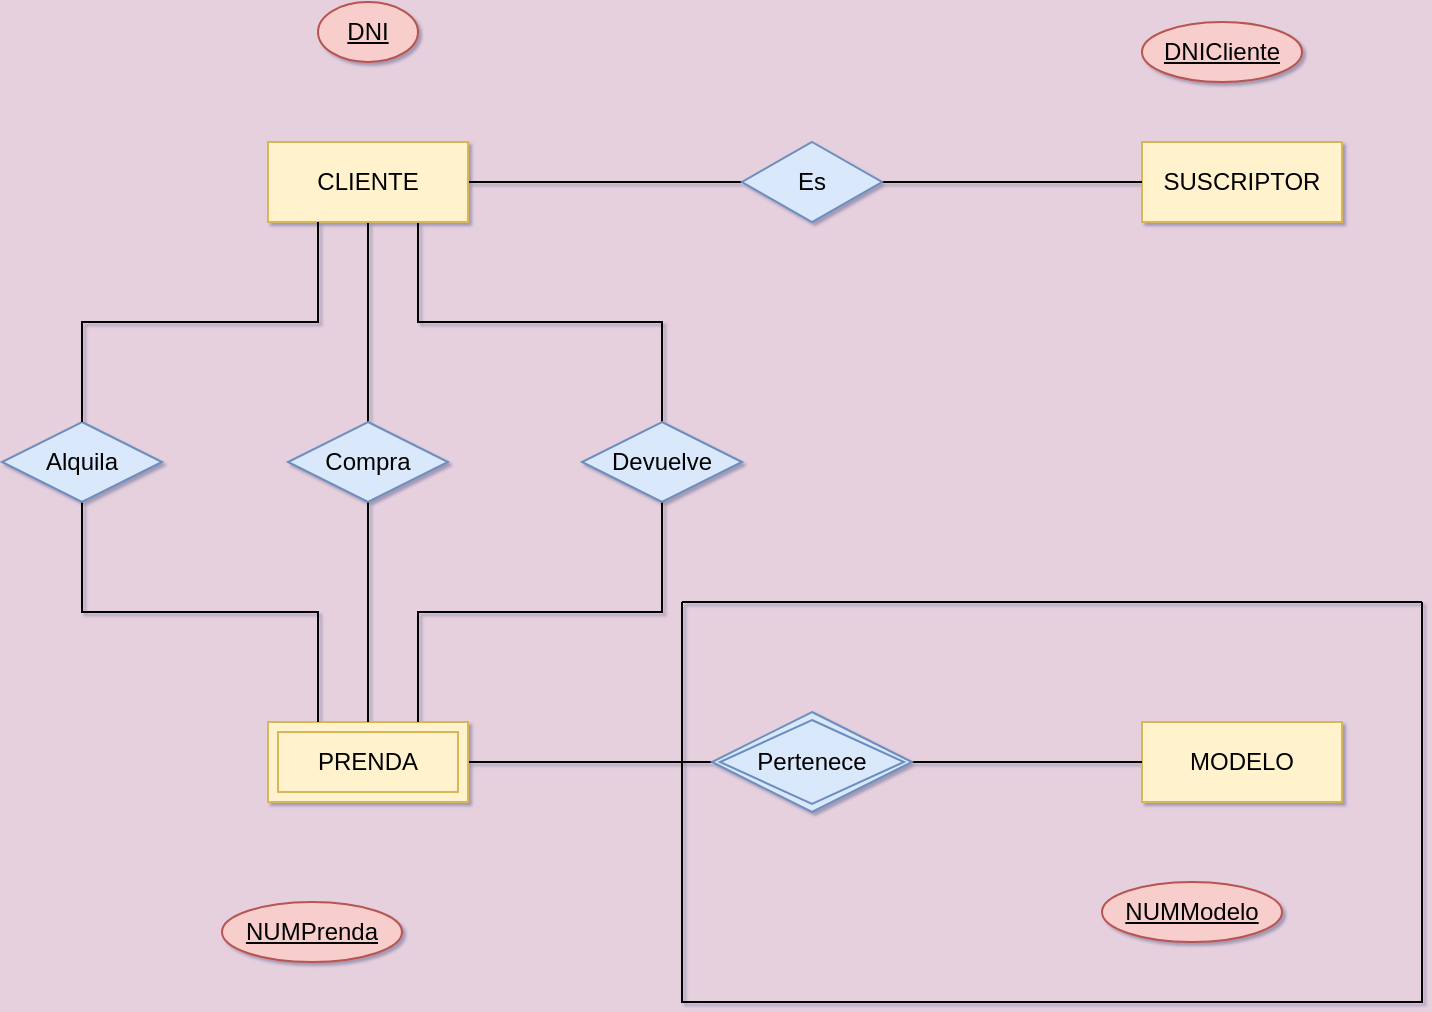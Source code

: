 <mxfile version="28.2.8">
  <diagram name="Página-1" id="UKWkic-vjHoeo6XT6p70">
    <mxGraphModel dx="1695" dy="1638" grid="1" gridSize="10" guides="1" tooltips="1" connect="1" arrows="1" fold="1" page="1" pageScale="1" pageWidth="827" pageHeight="1169" background="#E6D0DE" math="0" shadow="1">
      <root>
        <mxCell id="0" />
        <mxCell id="1" parent="0" />
        <mxCell id="vQLI_fdurjxUIvui72Ch-11" style="edgeStyle=orthogonalEdgeStyle;rounded=0;orthogonalLoop=1;jettySize=auto;html=1;exitX=1;exitY=0.5;exitDx=0;exitDy=0;entryX=0;entryY=0.5;entryDx=0;entryDy=0;endArrow=none;endFill=0;" edge="1" parent="1" source="vQLI_fdurjxUIvui72Ch-1" target="vQLI_fdurjxUIvui72Ch-7">
          <mxGeometry relative="1" as="geometry" />
        </mxCell>
        <mxCell id="vQLI_fdurjxUIvui72Ch-14" style="edgeStyle=orthogonalEdgeStyle;rounded=0;orthogonalLoop=1;jettySize=auto;html=1;exitX=0.5;exitY=1;exitDx=0;exitDy=0;entryX=0.5;entryY=0;entryDx=0;entryDy=0;endArrow=none;endFill=0;" edge="1" parent="1" source="vQLI_fdurjxUIvui72Ch-1" target="vQLI_fdurjxUIvui72Ch-9">
          <mxGeometry relative="1" as="geometry" />
        </mxCell>
        <mxCell id="vQLI_fdurjxUIvui72Ch-15" style="edgeStyle=orthogonalEdgeStyle;rounded=0;orthogonalLoop=1;jettySize=auto;html=1;exitX=0.75;exitY=1;exitDx=0;exitDy=0;endArrow=none;endFill=0;" edge="1" parent="1" source="vQLI_fdurjxUIvui72Ch-1" target="vQLI_fdurjxUIvui72Ch-10">
          <mxGeometry relative="1" as="geometry" />
        </mxCell>
        <mxCell id="vQLI_fdurjxUIvui72Ch-1" value="CLIENTE" style="whiteSpace=wrap;html=1;align=center;fillColor=#fff2cc;strokeColor=#d6b656;" vertex="1" parent="1">
          <mxGeometry x="73" y="60" width="100" height="40" as="geometry" />
        </mxCell>
        <mxCell id="vQLI_fdurjxUIvui72Ch-3" value="SUSCRIPTOR" style="whiteSpace=wrap;html=1;align=center;fillColor=#fff2cc;strokeColor=#d6b656;" vertex="1" parent="1">
          <mxGeometry x="510" y="60" width="100" height="40" as="geometry" />
        </mxCell>
        <mxCell id="vQLI_fdurjxUIvui72Ch-4" value="MODELO" style="whiteSpace=wrap;html=1;align=center;fillColor=#fff2cc;strokeColor=#d6b656;" vertex="1" parent="1">
          <mxGeometry x="510" y="350" width="100" height="40" as="geometry" />
        </mxCell>
        <mxCell id="vQLI_fdurjxUIvui72Ch-19" style="edgeStyle=orthogonalEdgeStyle;rounded=0;orthogonalLoop=1;jettySize=auto;html=1;exitX=1;exitY=0.5;exitDx=0;exitDy=0;entryX=0;entryY=0.5;entryDx=0;entryDy=0;endArrow=none;endFill=0;" edge="1" parent="1" source="vQLI_fdurjxUIvui72Ch-5" target="vQLI_fdurjxUIvui72Ch-6">
          <mxGeometry relative="1" as="geometry" />
        </mxCell>
        <mxCell id="vQLI_fdurjxUIvui72Ch-5" value="PRENDA" style="shape=ext;margin=3;double=1;whiteSpace=wrap;html=1;align=center;fillColor=#fff2cc;strokeColor=#d6b656;" vertex="1" parent="1">
          <mxGeometry x="73" y="350" width="100" height="40" as="geometry" />
        </mxCell>
        <mxCell id="vQLI_fdurjxUIvui72Ch-20" style="edgeStyle=orthogonalEdgeStyle;rounded=0;orthogonalLoop=1;jettySize=auto;html=1;exitX=1;exitY=0.5;exitDx=0;exitDy=0;endArrow=none;endFill=0;" edge="1" parent="1" source="vQLI_fdurjxUIvui72Ch-6" target="vQLI_fdurjxUIvui72Ch-4">
          <mxGeometry relative="1" as="geometry" />
        </mxCell>
        <mxCell id="vQLI_fdurjxUIvui72Ch-6" value="Pertenece" style="shape=rhombus;double=1;perimeter=rhombusPerimeter;whiteSpace=wrap;html=1;align=center;fillColor=#dae8fc;strokeColor=#6c8ebf;" vertex="1" parent="1">
          <mxGeometry x="295" y="345" width="100" height="50" as="geometry" />
        </mxCell>
        <mxCell id="vQLI_fdurjxUIvui72Ch-12" style="edgeStyle=orthogonalEdgeStyle;rounded=0;orthogonalLoop=1;jettySize=auto;html=1;exitX=1;exitY=0.5;exitDx=0;exitDy=0;entryX=0;entryY=0.5;entryDx=0;entryDy=0;endArrow=none;endFill=0;" edge="1" parent="1" source="vQLI_fdurjxUIvui72Ch-7" target="vQLI_fdurjxUIvui72Ch-3">
          <mxGeometry relative="1" as="geometry" />
        </mxCell>
        <mxCell id="vQLI_fdurjxUIvui72Ch-7" value="Es" style="shape=rhombus;perimeter=rhombusPerimeter;whiteSpace=wrap;html=1;align=center;fillColor=#dae8fc;strokeColor=#6c8ebf;" vertex="1" parent="1">
          <mxGeometry x="310" y="60" width="70" height="40" as="geometry" />
        </mxCell>
        <mxCell id="vQLI_fdurjxUIvui72Ch-16" style="edgeStyle=orthogonalEdgeStyle;rounded=0;orthogonalLoop=1;jettySize=auto;html=1;exitX=0.5;exitY=1;exitDx=0;exitDy=0;entryX=0.25;entryY=0;entryDx=0;entryDy=0;endArrow=none;endFill=0;" edge="1" parent="1" source="vQLI_fdurjxUIvui72Ch-8" target="vQLI_fdurjxUIvui72Ch-5">
          <mxGeometry relative="1" as="geometry" />
        </mxCell>
        <mxCell id="vQLI_fdurjxUIvui72Ch-8" value="Alquila" style="shape=rhombus;perimeter=rhombusPerimeter;whiteSpace=wrap;html=1;align=center;fillColor=#dae8fc;strokeColor=#6c8ebf;" vertex="1" parent="1">
          <mxGeometry x="-60" y="200" width="80" height="40" as="geometry" />
        </mxCell>
        <mxCell id="vQLI_fdurjxUIvui72Ch-17" style="edgeStyle=orthogonalEdgeStyle;rounded=0;orthogonalLoop=1;jettySize=auto;html=1;exitX=0.5;exitY=1;exitDx=0;exitDy=0;endArrow=none;endFill=0;" edge="1" parent="1" source="vQLI_fdurjxUIvui72Ch-9" target="vQLI_fdurjxUIvui72Ch-5">
          <mxGeometry relative="1" as="geometry" />
        </mxCell>
        <mxCell id="vQLI_fdurjxUIvui72Ch-9" value="Compra" style="shape=rhombus;perimeter=rhombusPerimeter;whiteSpace=wrap;html=1;align=center;fillColor=#dae8fc;strokeColor=#6c8ebf;" vertex="1" parent="1">
          <mxGeometry x="83" y="200" width="80" height="40" as="geometry" />
        </mxCell>
        <mxCell id="vQLI_fdurjxUIvui72Ch-18" style="edgeStyle=orthogonalEdgeStyle;rounded=0;orthogonalLoop=1;jettySize=auto;html=1;exitX=0.5;exitY=1;exitDx=0;exitDy=0;entryX=0.75;entryY=0;entryDx=0;entryDy=0;endArrow=none;endFill=0;" edge="1" parent="1" source="vQLI_fdurjxUIvui72Ch-10" target="vQLI_fdurjxUIvui72Ch-5">
          <mxGeometry relative="1" as="geometry" />
        </mxCell>
        <mxCell id="vQLI_fdurjxUIvui72Ch-10" value="Devuelve" style="shape=rhombus;perimeter=rhombusPerimeter;whiteSpace=wrap;html=1;align=center;fillColor=#dae8fc;strokeColor=#6c8ebf;" vertex="1" parent="1">
          <mxGeometry x="230" y="200" width="80" height="40" as="geometry" />
        </mxCell>
        <mxCell id="vQLI_fdurjxUIvui72Ch-13" style="edgeStyle=orthogonalEdgeStyle;rounded=0;orthogonalLoop=1;jettySize=auto;html=1;exitX=0.25;exitY=1;exitDx=0;exitDy=0;entryX=0.5;entryY=0;entryDx=0;entryDy=0;endArrow=none;endFill=0;" edge="1" parent="1" source="vQLI_fdurjxUIvui72Ch-1" target="vQLI_fdurjxUIvui72Ch-8">
          <mxGeometry relative="1" as="geometry" />
        </mxCell>
        <mxCell id="vQLI_fdurjxUIvui72Ch-21" value="DNI" style="ellipse;whiteSpace=wrap;html=1;align=center;fontStyle=4;fillColor=#f8cecc;strokeColor=#b85450;" vertex="1" parent="1">
          <mxGeometry x="98" y="-10" width="50" height="30" as="geometry" />
        </mxCell>
        <mxCell id="vQLI_fdurjxUIvui72Ch-22" value="DNICliente" style="ellipse;whiteSpace=wrap;html=1;align=center;fontStyle=4;fillColor=#f8cecc;strokeColor=#b85450;" vertex="1" parent="1">
          <mxGeometry x="510" width="80" height="30" as="geometry" />
        </mxCell>
        <mxCell id="vQLI_fdurjxUIvui72Ch-23" value="NUMPrenda" style="ellipse;whiteSpace=wrap;html=1;align=center;fontStyle=4;fillColor=#f8cecc;strokeColor=#b85450;" vertex="1" parent="1">
          <mxGeometry x="50" y="440" width="90" height="30" as="geometry" />
        </mxCell>
        <mxCell id="vQLI_fdurjxUIvui72Ch-24" value="NUMModelo" style="ellipse;whiteSpace=wrap;html=1;align=center;fontStyle=4;fillColor=#f8cecc;strokeColor=#b85450;" vertex="1" parent="1">
          <mxGeometry x="490" y="430" width="90" height="30" as="geometry" />
        </mxCell>
        <mxCell id="vQLI_fdurjxUIvui72Ch-26" value="" style="swimlane;startSize=0;" vertex="1" parent="1">
          <mxGeometry x="280" y="290" width="370" height="200" as="geometry" />
        </mxCell>
      </root>
    </mxGraphModel>
  </diagram>
</mxfile>
